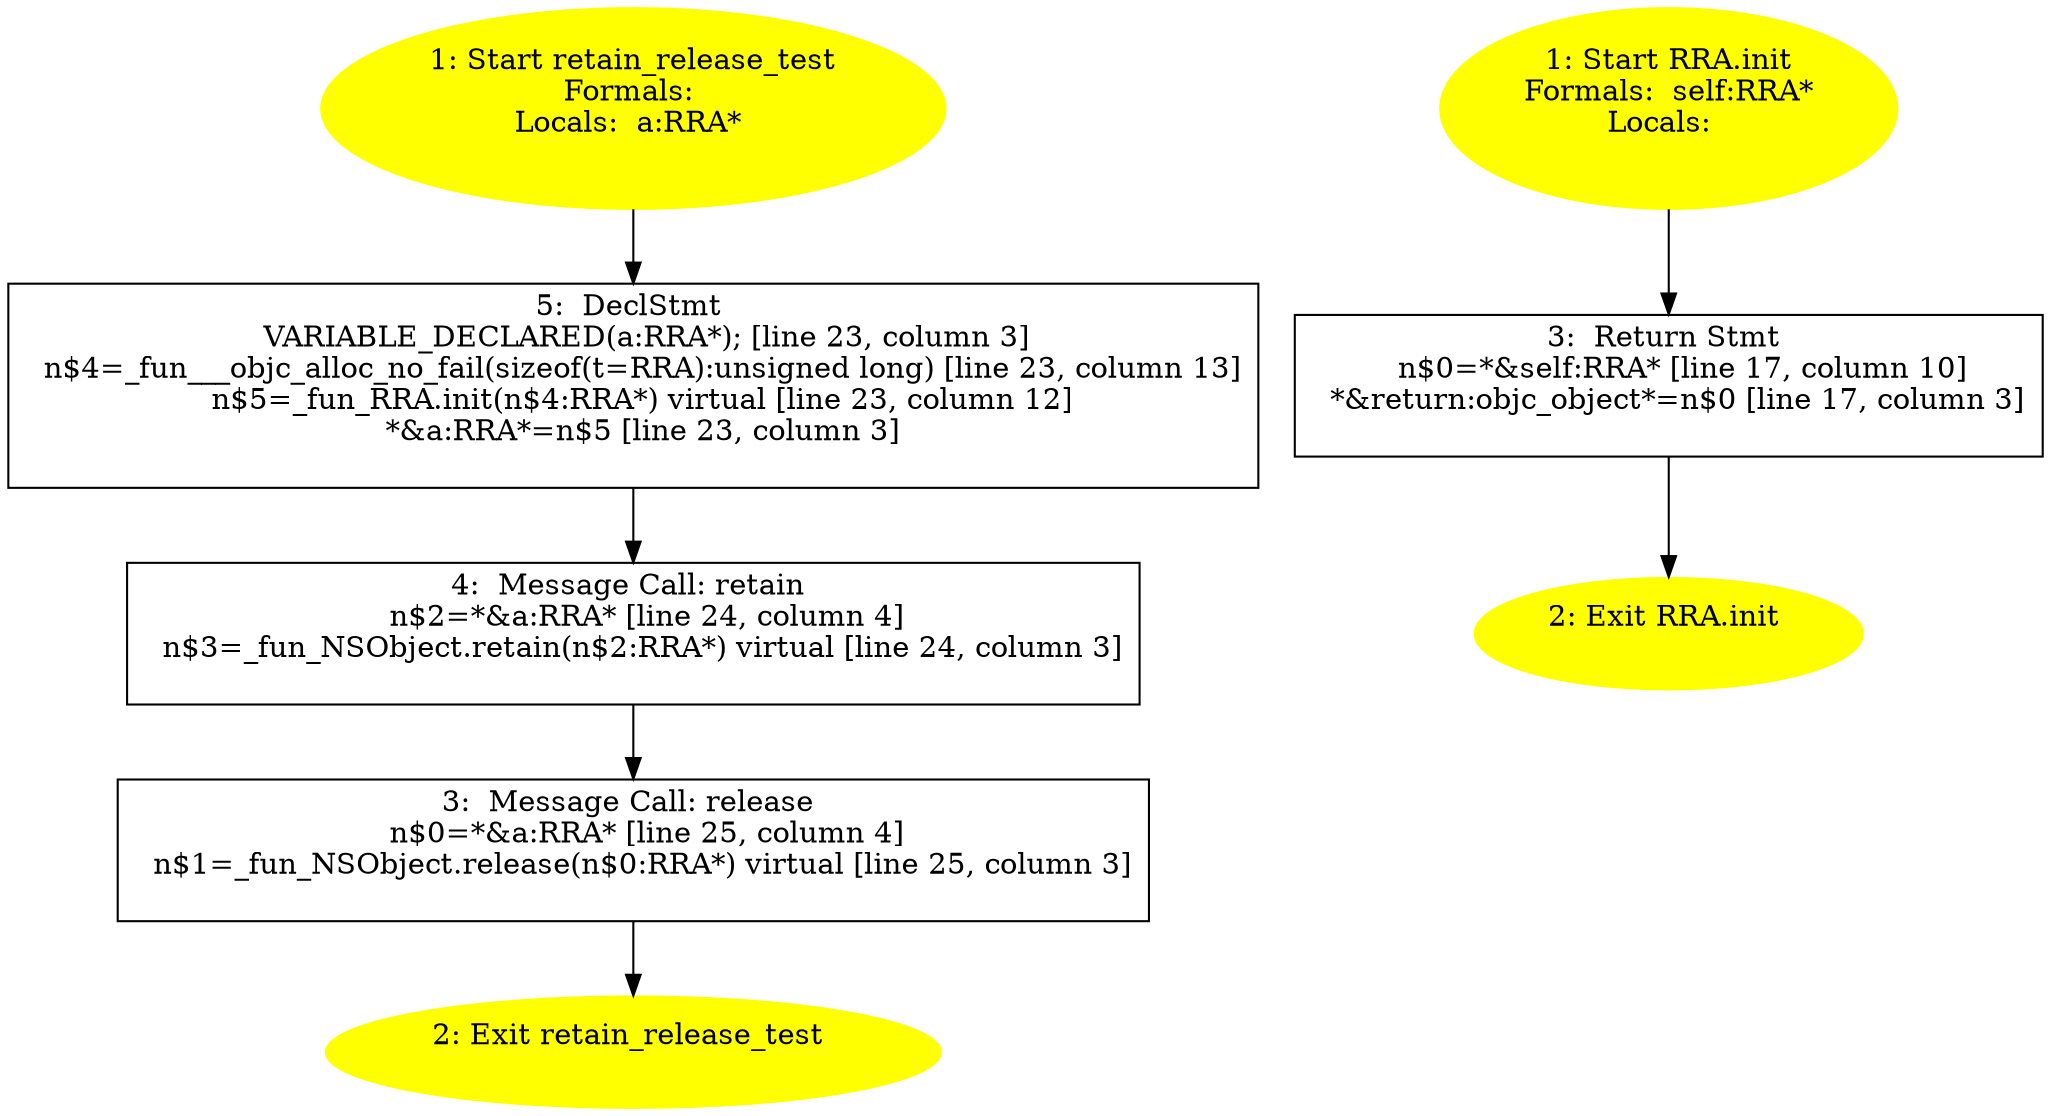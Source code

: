 /* @generated */
digraph cfg {
"retain_release_test.65a9467f2c991ef519f3b0d97687f937_1" [label="1: Start retain_release_test\nFormals: \nLocals:  a:RRA* \n  " color=yellow style=filled]
	

	 "retain_release_test.65a9467f2c991ef519f3b0d97687f937_1" -> "retain_release_test.65a9467f2c991ef519f3b0d97687f937_5" ;
"retain_release_test.65a9467f2c991ef519f3b0d97687f937_2" [label="2: Exit retain_release_test \n  " color=yellow style=filled]
	

"retain_release_test.65a9467f2c991ef519f3b0d97687f937_3" [label="3:  Message Call: release \n   n$0=*&a:RRA* [line 25, column 4]\n  n$1=_fun_NSObject.release(n$0:RRA*) virtual [line 25, column 3]\n " shape="box"]
	

	 "retain_release_test.65a9467f2c991ef519f3b0d97687f937_3" -> "retain_release_test.65a9467f2c991ef519f3b0d97687f937_2" ;
"retain_release_test.65a9467f2c991ef519f3b0d97687f937_4" [label="4:  Message Call: retain \n   n$2=*&a:RRA* [line 24, column 4]\n  n$3=_fun_NSObject.retain(n$2:RRA*) virtual [line 24, column 3]\n " shape="box"]
	

	 "retain_release_test.65a9467f2c991ef519f3b0d97687f937_4" -> "retain_release_test.65a9467f2c991ef519f3b0d97687f937_3" ;
"retain_release_test.65a9467f2c991ef519f3b0d97687f937_5" [label="5:  DeclStmt \n   VARIABLE_DECLARED(a:RRA*); [line 23, column 3]\n  n$4=_fun___objc_alloc_no_fail(sizeof(t=RRA):unsigned long) [line 23, column 13]\n  n$5=_fun_RRA.init(n$4:RRA*) virtual [line 23, column 12]\n  *&a:RRA*=n$5 [line 23, column 3]\n " shape="box"]
	

	 "retain_release_test.65a9467f2c991ef519f3b0d97687f937_5" -> "retain_release_test.65a9467f2c991ef519f3b0d97687f937_4" ;
"init#RRA#instance.dca8e0cb72bcdfba262607a28c07b04b_1" [label="1: Start RRA.init\nFormals:  self:RRA*\nLocals:  \n  " color=yellow style=filled]
	

	 "init#RRA#instance.dca8e0cb72bcdfba262607a28c07b04b_1" -> "init#RRA#instance.dca8e0cb72bcdfba262607a28c07b04b_3" ;
"init#RRA#instance.dca8e0cb72bcdfba262607a28c07b04b_2" [label="2: Exit RRA.init \n  " color=yellow style=filled]
	

"init#RRA#instance.dca8e0cb72bcdfba262607a28c07b04b_3" [label="3:  Return Stmt \n   n$0=*&self:RRA* [line 17, column 10]\n  *&return:objc_object*=n$0 [line 17, column 3]\n " shape="box"]
	

	 "init#RRA#instance.dca8e0cb72bcdfba262607a28c07b04b_3" -> "init#RRA#instance.dca8e0cb72bcdfba262607a28c07b04b_2" ;
}
